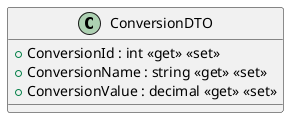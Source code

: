 @startuml
class ConversionDTO {
    + ConversionId : int <<get>> <<set>>
    + ConversionName : string <<get>> <<set>>
    + ConversionValue : decimal <<get>> <<set>>
}
@enduml
